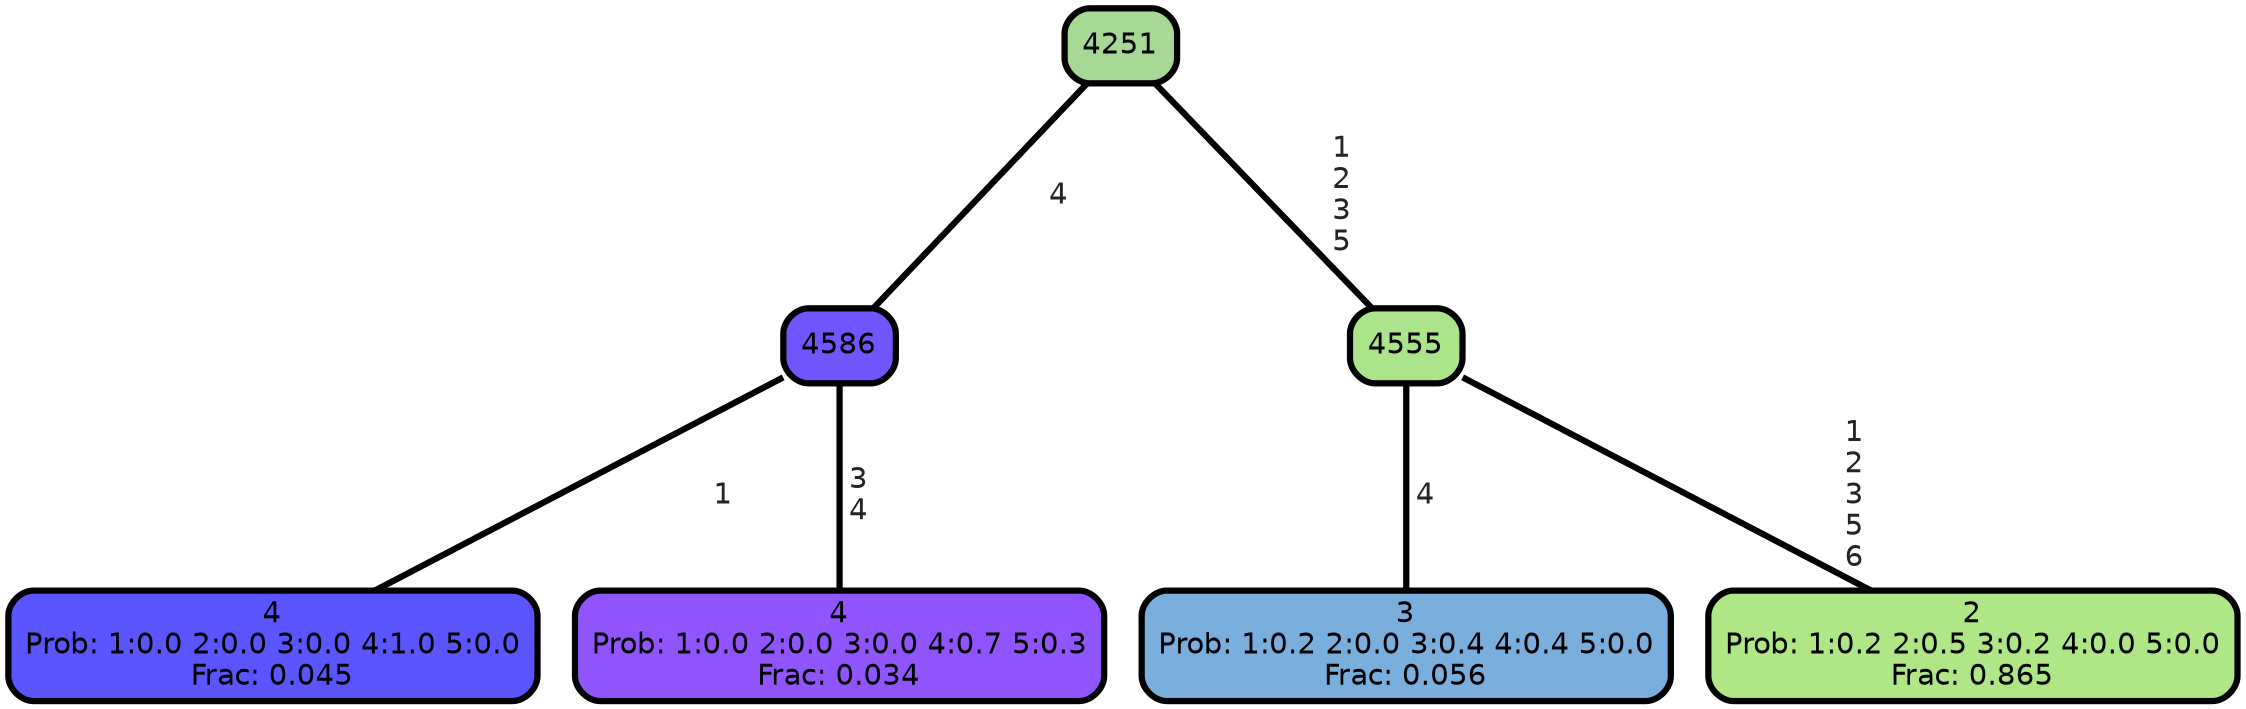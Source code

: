 graph Tree {
node [shape=box, style="filled, rounded",color="black",penwidth="3",fontcolor="black",                 fontname=helvetica] ;
graph [ranksep="0 equally", splines=straight,                 bgcolor=transparent, dpi=200] ;
edge [fontname=helvetica, fontweight=bold,fontcolor=grey14,color=black] ;
0 [label="4
Prob: 1:0.0 2:0.0 3:0.0 4:1.0 5:0.0
Frac: 0.045", fillcolor="#5a55ff"] ;
1 [label="4586", fillcolor="#7155ff"] ;
2 [label="4
Prob: 1:0.0 2:0.0 3:0.0 4:0.7 5:0.3
Frac: 0.034", fillcolor="#9155ff"] ;
3 [label="4251", fillcolor="#a7d895"] ;
4 [label="3
Prob: 1:0.2 2:0.0 3:0.4 4:0.4 5:0.0
Frac: 0.056", fillcolor="#79aedd"] ;
5 [label="4555", fillcolor="#ace48c"] ;
6 [label="2
Prob: 1:0.2 2:0.5 3:0.2 4:0.0 5:0.0
Frac: 0.865", fillcolor="#afe787"] ;
1 -- 0 [label=" 1",penwidth=3] ;
1 -- 2 [label=" 3\n 4",penwidth=3] ;
3 -- 1 [label=" 4",penwidth=3] ;
3 -- 5 [label=" 1\n 2\n 3\n 5",penwidth=3] ;
5 -- 4 [label=" 4",penwidth=3] ;
5 -- 6 [label=" 1\n 2\n 3\n 5\n 6",penwidth=3] ;
{rank = same;}}